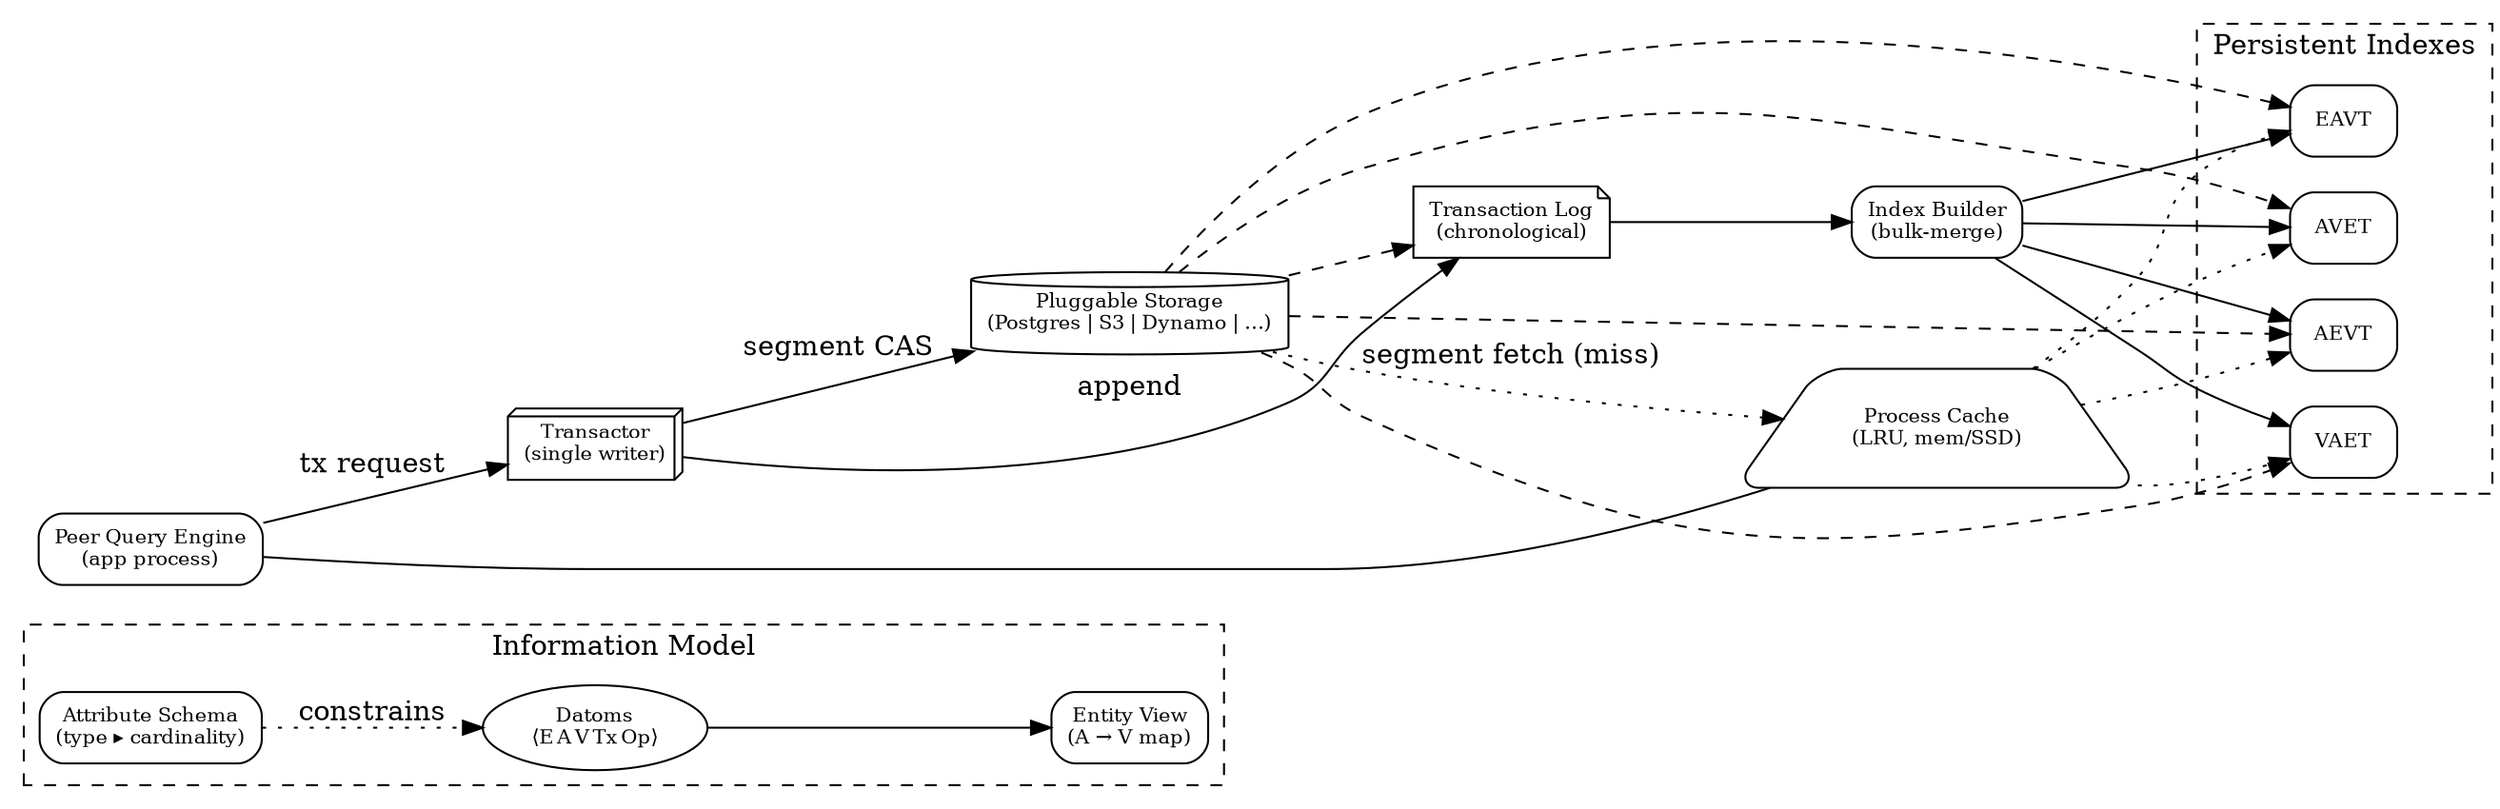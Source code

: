 // datomic_overview.dot  ── architecture & information-model in one view
digraph DatomicOverview {
  rankdir=LR;
  node [shape=box, style=rounded, fontsize=10];

  /* ───────── 1. information model ───────── */
  subgraph clusterInfo {
    label = "Information Model";
    style = dashed;
    Datoms  [shape=oval, label="Datoms\n⟨E A V Tx Op⟩"];
    Schema  [label="Attribute Schema\n(type ▸ cardinality)"];
    Entity  [label="Entity View\n(A → V map)"];
    Datoms  -> Entity;
    Schema  -> Datoms  [style=dotted, label="constrains"];
  }

  /* ───────── 2. immutable indexes ───────── */
  subgraph clusterIdx {
    label = "Persistent Indexes";
    style = dashed;
    EAVT [label="EAVT"];
    AVET [label="AVET"];
    AEVT [label="AEVT"];
    VAET [label="VAET"];
  }

  /* ───────── 3. durable log ───────── */
  Log   [shape=note, label="Transaction Log\n(chronological)"];
  Builder [label="Index Builder\n(bulk-merge)"];

  /* ───────── 4. processes ───────── */
  Transactor [shape=box3d, label="Transactor\n(single writer)"];
  Peer      [label="Peer Query Engine\n(app process)"];
  Cache     [shape=trapezium, label="Process Cache\n(LRU, mem/SSD)"];

  /* ───────── 5. storage layer ───────── */
  Storage [shape=cylinder,
           label="Pluggable Storage\n(Postgres | S3 | Dynamo | …)"];

  /* write pipeline */
  Peer -> Transactor [label="tx request"];
  Transactor -> Log  [label="append"];
  Log -> Builder;
  Builder -> EAVT; Builder -> AVET; Builder -> AEVT; Builder -> VAET;
  Transactor -> Storage [label="segment CAS"];

  /* read path */
  Peer -> Cache [arrowhead=none];
  Cache -> EAVT [style=dotted];
  Cache -> AVET [style=dotted];
  Cache -> AEVT [style=dotted];
  Cache -> VAET [style=dotted];
  Storage -> Cache [style=dotted, label="segment fetch (miss)"];

  /* persistence of structures */
  Storage -> Log  [style=dashed];
  Storage -> EAVT [style=dashed];
  Storage -> AVET [style=dashed];
  Storage -> AEVT [style=dashed];
  Storage -> VAET [style=dashed];
}
